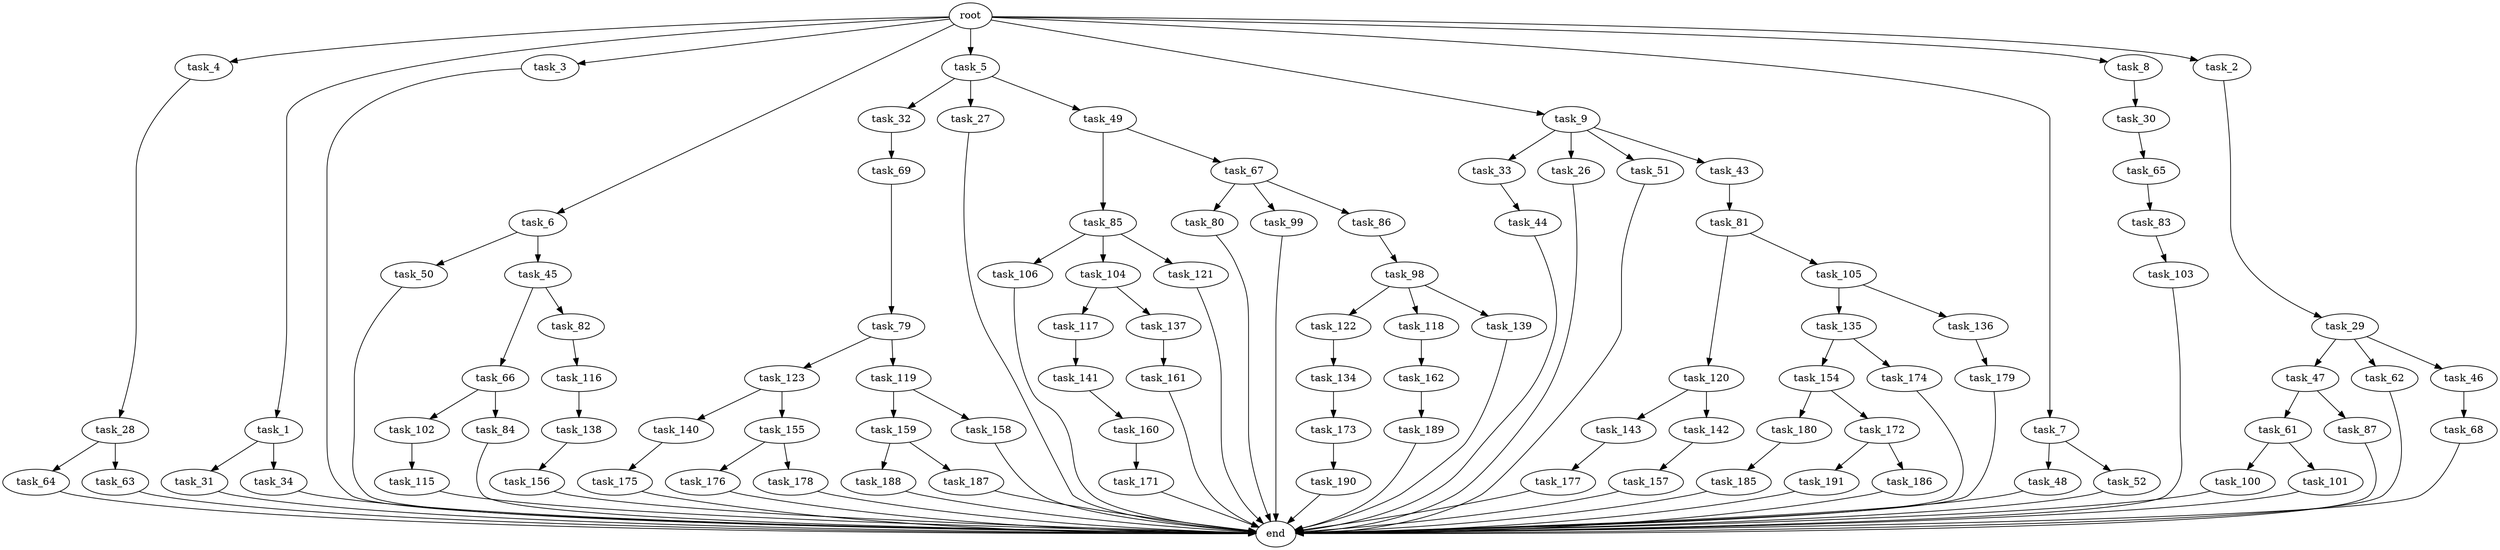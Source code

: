 digraph G {
  task_100 [size="137438953472.000000"];
  task_31 [size="549755813888.000000"];
  task_33 [size="214748364800.000000"];
  task_47 [size="309237645312.000000"];
  task_62 [size="309237645312.000000"];
  task_157 [size="549755813888.000000"];
  task_106 [size="214748364800.000000"];
  task_101 [size="137438953472.000000"];
  task_102 [size="420906795008.000000"];
  task_4 [size="1024.000000"];
  task_32 [size="34359738368.000000"];
  task_159 [size="858993459200.000000"];
  task_123 [size="695784701952.000000"];
  task_30 [size="137438953472.000000"];
  task_134 [size="695784701952.000000"];
  end [size="0.000000"];
  task_27 [size="34359738368.000000"];
  task_104 [size="214748364800.000000"];
  task_138 [size="214748364800.000000"];
  task_143 [size="77309411328.000000"];
  task_122 [size="214748364800.000000"];
  task_1 [size="1024.000000"];
  task_66 [size="695784701952.000000"];
  task_61 [size="695784701952.000000"];
  task_173 [size="695784701952.000000"];
  task_3 [size="1024.000000"];
  task_6 [size="1024.000000"];
  task_161 [size="549755813888.000000"];
  task_119 [size="695784701952.000000"];
  task_85 [size="420906795008.000000"];
  task_160 [size="34359738368.000000"];
  task_26 [size="214748364800.000000"];
  task_116 [size="137438953472.000000"];
  task_5 [size="1024.000000"];
  task_154 [size="77309411328.000000"];
  task_44 [size="420906795008.000000"];
  task_188 [size="214748364800.000000"];
  task_51 [size="214748364800.000000"];
  task_43 [size="214748364800.000000"];
  task_98 [size="695784701952.000000"];
  task_34 [size="549755813888.000000"];
  task_9 [size="1024.000000"];
  task_68 [size="34359738368.000000"];
  task_67 [size="420906795008.000000"];
  task_29 [size="34359738368.000000"];
  task_176 [size="137438953472.000000"];
  task_179 [size="137438953472.000000"];
  task_82 [size="695784701952.000000"];
  task_177 [size="214748364800.000000"];
  task_64 [size="549755813888.000000"];
  task_140 [size="858993459200.000000"];
  task_191 [size="549755813888.000000"];
  task_180 [size="549755813888.000000"];
  task_80 [size="309237645312.000000"];
  task_79 [size="214748364800.000000"];
  task_120 [size="137438953472.000000"];
  task_155 [size="858993459200.000000"];
  task_171 [size="214748364800.000000"];
  task_69 [size="309237645312.000000"];
  task_46 [size="309237645312.000000"];
  task_115 [size="858993459200.000000"];
  task_186 [size="549755813888.000000"];
  task_121 [size="214748364800.000000"];
  task_135 [size="137438953472.000000"];
  task_84 [size="420906795008.000000"];
  task_175 [size="77309411328.000000"];
  task_117 [size="34359738368.000000"];
  task_137 [size="34359738368.000000"];
  task_172 [size="549755813888.000000"];
  task_189 [size="214748364800.000000"];
  task_158 [size="858993459200.000000"];
  task_187 [size="214748364800.000000"];
  task_48 [size="420906795008.000000"];
  task_83 [size="77309411328.000000"];
  task_7 [size="1024.000000"];
  task_50 [size="34359738368.000000"];
  task_99 [size="309237645312.000000"];
  task_45 [size="34359738368.000000"];
  task_118 [size="214748364800.000000"];
  task_142 [size="77309411328.000000"];
  task_28 [size="420906795008.000000"];
  root [size="0.000000"];
  task_49 [size="34359738368.000000"];
  task_136 [size="137438953472.000000"];
  task_141 [size="34359738368.000000"];
  task_81 [size="309237645312.000000"];
  task_8 [size="1024.000000"];
  task_156 [size="34359738368.000000"];
  task_139 [size="214748364800.000000"];
  task_87 [size="695784701952.000000"];
  task_52 [size="420906795008.000000"];
  task_105 [size="137438953472.000000"];
  task_103 [size="695784701952.000000"];
  task_174 [size="77309411328.000000"];
  task_63 [size="549755813888.000000"];
  task_190 [size="309237645312.000000"];
  task_185 [size="695784701952.000000"];
  task_86 [size="309237645312.000000"];
  task_2 [size="1024.000000"];
  task_178 [size="137438953472.000000"];
  task_162 [size="420906795008.000000"];
  task_65 [size="77309411328.000000"];

  task_100 -> end [size="1.000000"];
  task_31 -> end [size="1.000000"];
  task_33 -> task_44 [size="411041792.000000"];
  task_47 -> task_61 [size="679477248.000000"];
  task_47 -> task_87 [size="679477248.000000"];
  task_62 -> end [size="1.000000"];
  task_157 -> end [size="1.000000"];
  task_106 -> end [size="1.000000"];
  task_101 -> end [size="1.000000"];
  task_102 -> task_115 [size="838860800.000000"];
  task_4 -> task_28 [size="411041792.000000"];
  task_32 -> task_69 [size="301989888.000000"];
  task_159 -> task_187 [size="209715200.000000"];
  task_159 -> task_188 [size="209715200.000000"];
  task_123 -> task_155 [size="838860800.000000"];
  task_123 -> task_140 [size="838860800.000000"];
  task_30 -> task_65 [size="75497472.000000"];
  task_134 -> task_173 [size="679477248.000000"];
  task_27 -> end [size="1.000000"];
  task_104 -> task_117 [size="33554432.000000"];
  task_104 -> task_137 [size="33554432.000000"];
  task_138 -> task_156 [size="33554432.000000"];
  task_143 -> task_177 [size="209715200.000000"];
  task_122 -> task_134 [size="679477248.000000"];
  task_1 -> task_31 [size="536870912.000000"];
  task_1 -> task_34 [size="536870912.000000"];
  task_66 -> task_84 [size="411041792.000000"];
  task_66 -> task_102 [size="411041792.000000"];
  task_61 -> task_100 [size="134217728.000000"];
  task_61 -> task_101 [size="134217728.000000"];
  task_173 -> task_190 [size="301989888.000000"];
  task_3 -> end [size="1.000000"];
  task_6 -> task_45 [size="33554432.000000"];
  task_6 -> task_50 [size="33554432.000000"];
  task_161 -> end [size="1.000000"];
  task_119 -> task_158 [size="838860800.000000"];
  task_119 -> task_159 [size="838860800.000000"];
  task_85 -> task_121 [size="209715200.000000"];
  task_85 -> task_104 [size="209715200.000000"];
  task_85 -> task_106 [size="209715200.000000"];
  task_160 -> task_171 [size="209715200.000000"];
  task_26 -> end [size="1.000000"];
  task_116 -> task_138 [size="209715200.000000"];
  task_5 -> task_27 [size="33554432.000000"];
  task_5 -> task_32 [size="33554432.000000"];
  task_5 -> task_49 [size="33554432.000000"];
  task_154 -> task_180 [size="536870912.000000"];
  task_154 -> task_172 [size="536870912.000000"];
  task_44 -> end [size="1.000000"];
  task_188 -> end [size="1.000000"];
  task_51 -> end [size="1.000000"];
  task_43 -> task_81 [size="301989888.000000"];
  task_98 -> task_122 [size="209715200.000000"];
  task_98 -> task_118 [size="209715200.000000"];
  task_98 -> task_139 [size="209715200.000000"];
  task_34 -> end [size="1.000000"];
  task_9 -> task_26 [size="209715200.000000"];
  task_9 -> task_33 [size="209715200.000000"];
  task_9 -> task_51 [size="209715200.000000"];
  task_9 -> task_43 [size="209715200.000000"];
  task_68 -> end [size="1.000000"];
  task_67 -> task_99 [size="301989888.000000"];
  task_67 -> task_80 [size="301989888.000000"];
  task_67 -> task_86 [size="301989888.000000"];
  task_29 -> task_62 [size="301989888.000000"];
  task_29 -> task_46 [size="301989888.000000"];
  task_29 -> task_47 [size="301989888.000000"];
  task_176 -> end [size="1.000000"];
  task_179 -> end [size="1.000000"];
  task_82 -> task_116 [size="134217728.000000"];
  task_177 -> end [size="1.000000"];
  task_64 -> end [size="1.000000"];
  task_140 -> task_175 [size="75497472.000000"];
  task_191 -> end [size="1.000000"];
  task_180 -> task_185 [size="679477248.000000"];
  task_80 -> end [size="1.000000"];
  task_79 -> task_119 [size="679477248.000000"];
  task_79 -> task_123 [size="679477248.000000"];
  task_120 -> task_143 [size="75497472.000000"];
  task_120 -> task_142 [size="75497472.000000"];
  task_155 -> task_176 [size="134217728.000000"];
  task_155 -> task_178 [size="134217728.000000"];
  task_171 -> end [size="1.000000"];
  task_69 -> task_79 [size="209715200.000000"];
  task_46 -> task_68 [size="33554432.000000"];
  task_115 -> end [size="1.000000"];
  task_186 -> end [size="1.000000"];
  task_121 -> end [size="1.000000"];
  task_135 -> task_154 [size="75497472.000000"];
  task_135 -> task_174 [size="75497472.000000"];
  task_84 -> end [size="1.000000"];
  task_175 -> end [size="1.000000"];
  task_117 -> task_141 [size="33554432.000000"];
  task_137 -> task_161 [size="536870912.000000"];
  task_172 -> task_191 [size="536870912.000000"];
  task_172 -> task_186 [size="536870912.000000"];
  task_189 -> end [size="1.000000"];
  task_158 -> end [size="1.000000"];
  task_187 -> end [size="1.000000"];
  task_48 -> end [size="1.000000"];
  task_83 -> task_103 [size="679477248.000000"];
  task_7 -> task_48 [size="411041792.000000"];
  task_7 -> task_52 [size="411041792.000000"];
  task_50 -> end [size="1.000000"];
  task_99 -> end [size="1.000000"];
  task_45 -> task_82 [size="679477248.000000"];
  task_45 -> task_66 [size="679477248.000000"];
  task_118 -> task_162 [size="411041792.000000"];
  task_142 -> task_157 [size="536870912.000000"];
  task_28 -> task_64 [size="536870912.000000"];
  task_28 -> task_63 [size="536870912.000000"];
  root -> task_9 [size="1.000000"];
  root -> task_5 [size="1.000000"];
  root -> task_7 [size="1.000000"];
  root -> task_2 [size="1.000000"];
  root -> task_1 [size="1.000000"];
  root -> task_8 [size="1.000000"];
  root -> task_4 [size="1.000000"];
  root -> task_3 [size="1.000000"];
  root -> task_6 [size="1.000000"];
  task_49 -> task_85 [size="411041792.000000"];
  task_49 -> task_67 [size="411041792.000000"];
  task_136 -> task_179 [size="134217728.000000"];
  task_141 -> task_160 [size="33554432.000000"];
  task_81 -> task_105 [size="134217728.000000"];
  task_81 -> task_120 [size="134217728.000000"];
  task_8 -> task_30 [size="134217728.000000"];
  task_156 -> end [size="1.000000"];
  task_139 -> end [size="1.000000"];
  task_87 -> end [size="1.000000"];
  task_52 -> end [size="1.000000"];
  task_105 -> task_136 [size="134217728.000000"];
  task_105 -> task_135 [size="134217728.000000"];
  task_103 -> end [size="1.000000"];
  task_174 -> end [size="1.000000"];
  task_63 -> end [size="1.000000"];
  task_190 -> end [size="1.000000"];
  task_185 -> end [size="1.000000"];
  task_86 -> task_98 [size="679477248.000000"];
  task_2 -> task_29 [size="33554432.000000"];
  task_178 -> end [size="1.000000"];
  task_162 -> task_189 [size="209715200.000000"];
  task_65 -> task_83 [size="75497472.000000"];
}
